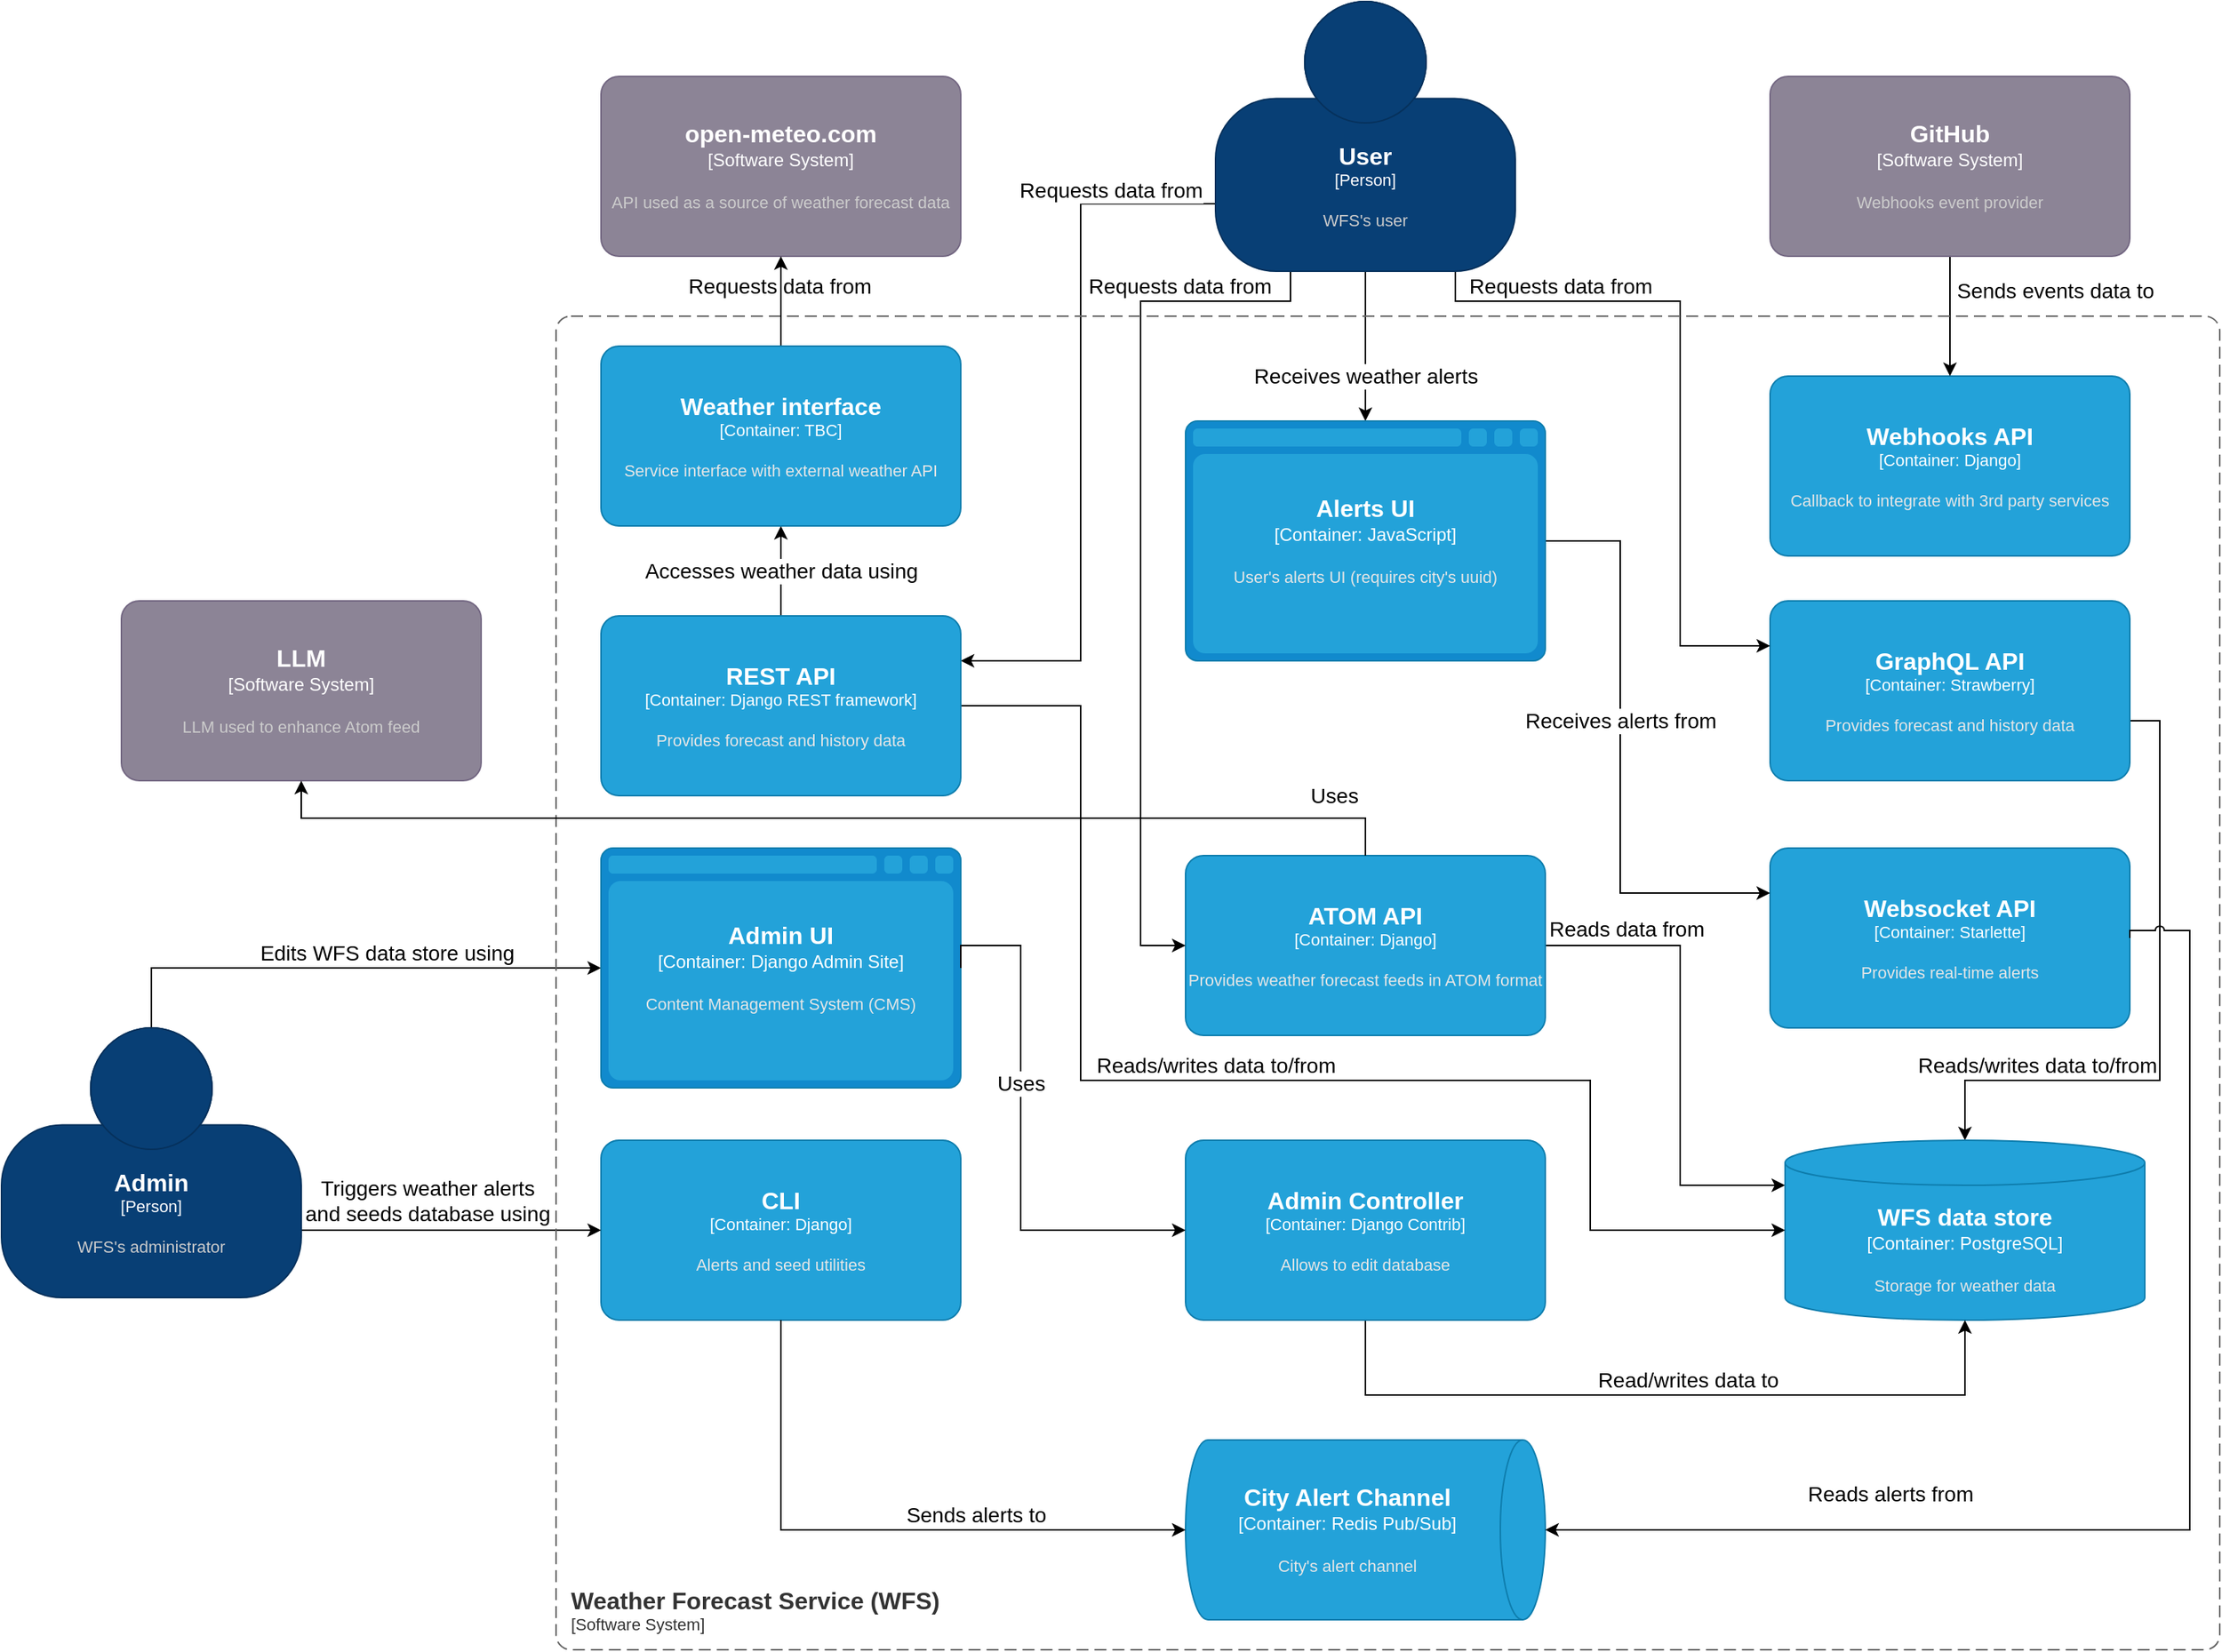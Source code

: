 <mxfile version="26.1.1">
  <diagram name="Page-1" id="bSxcNV4wrjnbjQuNB66Q">
    <mxGraphModel grid="1" page="1" gridSize="10" guides="1" tooltips="1" connect="1" arrows="1" fold="1" pageScale="1" pageWidth="850" pageHeight="1100" math="0" shadow="0">
      <root>
        <mxCell id="0" />
        <mxCell id="1" parent="0" />
        <mxCell id="34hroGOkQdvPtSHUnz9z-127" value="&lt;font style=&quot;font-size: 14px;&quot;&gt;Reads/writes data to/from&lt;/font&gt;" style="edgeStyle=orthogonalEdgeStyle;rounded=0;orthogonalLoop=1;jettySize=auto;html=1;exitX=1;exitY=0.5;exitDx=0;exitDy=0;exitPerimeter=0;entryX=0.5;entryY=0;entryDx=0;entryDy=0;entryPerimeter=0;" edge="1" parent="1" source="34hroGOkQdvPtSHUnz9z-6" target="34hroGOkQdvPtSHUnz9z-13">
          <mxGeometry x="0.608" y="-10" relative="1" as="geometry">
            <Array as="points">
              <mxPoint x="660" y="480" />
              <mxPoint x="680" y="480" />
              <mxPoint x="680" y="720" />
              <mxPoint x="550" y="720" />
            </Array>
            <mxPoint as="offset" />
          </mxGeometry>
        </mxCell>
        <object placeholders="1" c4Name="GraphQL API" c4Type="Container" c4Technology="Strawberry" c4Description="Provides forecast and history data" label="&lt;font style=&quot;font-size: 16px&quot;&gt;&lt;b&gt;%c4Name%&lt;/b&gt;&lt;/font&gt;&lt;div&gt;[%c4Type%: %c4Technology%]&lt;/div&gt;&lt;br&gt;&lt;div&gt;&lt;font style=&quot;font-size: 11px&quot;&gt;&lt;font color=&quot;#E6E6E6&quot;&gt;%c4Description%&lt;/font&gt;&lt;/div&gt;" id="34hroGOkQdvPtSHUnz9z-6">
          <mxCell style="rounded=1;whiteSpace=wrap;html=1;fontSize=11;labelBackgroundColor=none;fillColor=#23A2D9;fontColor=#ffffff;align=center;arcSize=10;strokeColor=#0E7DAD;metaEdit=1;resizable=0;points=[[0.25,0,0],[0.5,0,0],[0.75,0,0],[1,0.25,0],[1,0.5,0],[1,0.75,0],[0.75,1,0],[0.5,1,0],[0.25,1,0],[0,0.75,0],[0,0.5,0],[0,0.25,0]];" vertex="1" parent="1">
            <mxGeometry x="420" y="400" width="240" height="120" as="geometry" />
          </mxCell>
        </object>
        <object placeholders="1" c4Name="Websocket API" c4Type="Container" c4Technology="Starlette" c4Description="Provides real-time alerts" label="&lt;font style=&quot;font-size: 16px&quot;&gt;&lt;b&gt;%c4Name%&lt;/b&gt;&lt;/font&gt;&lt;div&gt;[%c4Type%: %c4Technology%]&lt;/div&gt;&lt;br&gt;&lt;div&gt;&lt;font style=&quot;font-size: 11px&quot;&gt;&lt;font color=&quot;#E6E6E6&quot;&gt;%c4Description%&lt;/font&gt;&lt;/div&gt;" id="34hroGOkQdvPtSHUnz9z-8">
          <mxCell style="rounded=1;whiteSpace=wrap;html=1;fontSize=11;labelBackgroundColor=none;fillColor=#23A2D9;fontColor=#ffffff;align=center;arcSize=10;strokeColor=#0E7DAD;metaEdit=1;resizable=0;points=[[0.25,0,0],[0.5,0,0],[0.75,0,0],[1,0.25,0],[1,0.5,0],[1,0.75,0],[0.75,1,0],[0.5,1,0],[0.25,1,0],[0,0.75,0],[0,0.5,0],[0,0.25,0]];" vertex="1" parent="1">
            <mxGeometry x="420" y="565" width="240" height="120" as="geometry" />
          </mxCell>
        </object>
        <mxCell id="34hroGOkQdvPtSHUnz9z-14" style="edgeStyle=orthogonalEdgeStyle;rounded=0;orthogonalLoop=1;jettySize=auto;html=1;exitX=1;exitY=0.5;exitDx=0;exitDy=0;exitPerimeter=0;entryX=0;entryY=0.25;entryDx=0;entryDy=0;entryPerimeter=0;" edge="1" parent="1" source="34hroGOkQdvPtSHUnz9z-10" target="34hroGOkQdvPtSHUnz9z-13">
          <mxGeometry relative="1" as="geometry">
            <mxPoint x="170" y="930" as="targetPoint" />
            <Array as="points">
              <mxPoint x="360" y="630" />
              <mxPoint x="360" y="790" />
            </Array>
          </mxGeometry>
        </mxCell>
        <mxCell id="34hroGOkQdvPtSHUnz9z-15" value="&lt;font style=&quot;font-size: 14px;&quot;&gt;Reads data from&lt;/font&gt;" style="edgeLabel;html=1;align=center;verticalAlign=middle;resizable=0;points=[];" connectable="0" vertex="1" parent="34hroGOkQdvPtSHUnz9z-14">
          <mxGeometry x="-0.032" relative="1" as="geometry">
            <mxPoint x="-36" y="-76" as="offset" />
          </mxGeometry>
        </mxCell>
        <object placeholders="1" c4Name="ATOM API" c4Type="Container" c4Technology="Django" c4Description="Provides weather forecast feeds in ATOM format" label="&lt;font style=&quot;font-size: 16px&quot;&gt;&lt;b&gt;%c4Name%&lt;/b&gt;&lt;/font&gt;&lt;div&gt;[%c4Type%: %c4Technology%]&lt;/div&gt;&lt;br&gt;&lt;div&gt;&lt;font style=&quot;font-size: 11px&quot;&gt;&lt;font color=&quot;#E6E6E6&quot;&gt;%c4Description%&lt;/font&gt;&lt;/div&gt;" id="34hroGOkQdvPtSHUnz9z-10">
          <mxCell style="rounded=1;whiteSpace=wrap;html=1;fontSize=11;labelBackgroundColor=none;fillColor=#23A2D9;fontColor=#ffffff;align=center;arcSize=10;strokeColor=#0E7DAD;metaEdit=1;resizable=0;points=[[0.25,0,0],[0.5,0,0],[0.75,0,0],[1,0.25,0],[1,0.5,0],[1,0.75,0],[0.75,1,0],[0.5,1,0],[0.25,1,0],[0,0.75,0],[0,0.5,0],[0,0.25,0]];" vertex="1" parent="1">
            <mxGeometry x="30" y="570" width="240" height="120" as="geometry" />
          </mxCell>
        </object>
        <object placeholders="1" c4Name="Webhooks API" c4Type="Container" c4Technology="Django" c4Description="Callback to integrate with 3rd party services" label="&lt;font style=&quot;font-size: 16px&quot;&gt;&lt;b&gt;%c4Name%&lt;/b&gt;&lt;/font&gt;&lt;div&gt;[%c4Type%: %c4Technology%]&lt;/div&gt;&lt;br&gt;&lt;div&gt;&lt;font style=&quot;font-size: 11px&quot;&gt;&lt;font color=&quot;#E6E6E6&quot;&gt;%c4Description%&lt;/font&gt;&lt;/div&gt;" id="34hroGOkQdvPtSHUnz9z-11">
          <mxCell style="rounded=1;whiteSpace=wrap;html=1;fontSize=11;labelBackgroundColor=none;fillColor=#23A2D9;fontColor=#ffffff;align=center;arcSize=10;strokeColor=#0E7DAD;metaEdit=1;resizable=0;points=[[0.25,0,0],[0.5,0,0],[0.75,0,0],[1,0.25,0],[1,0.5,0],[1,0.75,0],[0.75,1,0],[0.5,1,0],[0.25,1,0],[0,0.75,0],[0,0.5,0],[0,0.25,0]];" vertex="1" parent="1">
            <mxGeometry x="420" y="250" width="240" height="120" as="geometry" />
          </mxCell>
        </object>
        <mxCell id="34hroGOkQdvPtSHUnz9z-44" style="edgeStyle=orthogonalEdgeStyle;rounded=0;orthogonalLoop=1;jettySize=auto;html=1;exitX=1;exitY=0.5;exitDx=0;exitDy=0;exitPerimeter=0;entryX=0;entryY=0.25;entryDx=0;entryDy=0;entryPerimeter=0;" edge="1" parent="1" source="34hroGOkQdvPtSHUnz9z-167" target="34hroGOkQdvPtSHUnz9z-8">
          <mxGeometry relative="1" as="geometry">
            <mxPoint x="280" y="470" as="sourcePoint" />
            <mxPoint x="280" y="580" as="targetPoint" />
            <Array as="points">
              <mxPoint x="320" y="360" />
              <mxPoint x="320" y="595" />
            </Array>
          </mxGeometry>
        </mxCell>
        <mxCell id="34hroGOkQdvPtSHUnz9z-46" value="&lt;font style=&quot;font-size: 14px;&quot;&gt;Receives alerts from&lt;/font&gt;" style="edgeLabel;html=1;align=center;verticalAlign=middle;resizable=0;points=[];" connectable="0" vertex="1" parent="34hroGOkQdvPtSHUnz9z-44">
          <mxGeometry x="0.469" y="2" relative="1" as="geometry">
            <mxPoint x="-2" y="-113" as="offset" />
          </mxGeometry>
        </mxCell>
        <object placeholders="1" c4Type="WFS data store" c4Container="Container" c4Technology="PostgreSQL" c4Description="Storage for weather data" label="&lt;font style=&quot;font-size: 16px&quot;&gt;&lt;b&gt;%c4Type%&lt;/b&gt;&lt;/font&gt;&lt;div&gt;[%c4Container%:&amp;nbsp;%c4Technology%]&lt;/div&gt;&lt;br&gt;&lt;div&gt;&lt;font style=&quot;font-size: 11px&quot;&gt;&lt;font color=&quot;#E6E6E6&quot;&gt;%c4Description%&lt;/font&gt;&lt;/div&gt;" id="34hroGOkQdvPtSHUnz9z-13">
          <mxCell style="shape=cylinder3;size=15;whiteSpace=wrap;html=1;boundedLbl=1;rounded=0;labelBackgroundColor=none;fillColor=#23A2D9;fontSize=12;fontColor=#ffffff;align=center;strokeColor=#0E7DAD;metaEdit=1;points=[[0.5,0,0],[1,0.25,0],[1,0.5,0],[1,0.75,0],[0.5,1,0],[0,0.75,0],[0,0.5,0],[0,0.25,0]];resizable=0;" vertex="1" parent="1">
            <mxGeometry x="430" y="760" width="240" height="120" as="geometry" />
          </mxCell>
        </object>
        <mxCell id="34hroGOkQdvPtSHUnz9z-22" style="edgeStyle=orthogonalEdgeStyle;rounded=0;orthogonalLoop=1;jettySize=auto;html=1;exitX=0.5;exitY=1;exitDx=0;exitDy=0;exitPerimeter=0;entryX=0.5;entryY=0;entryDx=0;entryDy=0;entryPerimeter=0;" edge="1" parent="1" source="34hroGOkQdvPtSHUnz9z-21" target="34hroGOkQdvPtSHUnz9z-167">
          <mxGeometry relative="1" as="geometry">
            <mxPoint x="160" y="410" as="targetPoint" />
          </mxGeometry>
        </mxCell>
        <mxCell id="34hroGOkQdvPtSHUnz9z-72" value="&lt;font style=&quot;font-size: 14px;&quot;&gt;Receives weather alerts&lt;/font&gt;" style="edgeLabel;html=1;align=center;verticalAlign=middle;resizable=0;points=[];" connectable="0" vertex="1" parent="34hroGOkQdvPtSHUnz9z-22">
          <mxGeometry x="-0.17" y="6" relative="1" as="geometry">
            <mxPoint x="-6" y="28" as="offset" />
          </mxGeometry>
        </mxCell>
        <mxCell id="34hroGOkQdvPtSHUnz9z-138" style="edgeStyle=orthogonalEdgeStyle;rounded=0;orthogonalLoop=1;jettySize=auto;html=1;exitX=0;exitY=0.75;exitDx=0;exitDy=0;exitPerimeter=0;entryX=1;entryY=0.25;entryDx=0;entryDy=0;entryPerimeter=0;" edge="1" parent="1" source="34hroGOkQdvPtSHUnz9z-21" target="34hroGOkQdvPtSHUnz9z-7">
          <mxGeometry relative="1" as="geometry">
            <mxPoint x="100" y="70.0" as="sourcePoint" />
            <mxPoint x="-70" y="390" as="targetPoint" />
            <Array as="points">
              <mxPoint x="-40" y="135" />
              <mxPoint x="-40" y="440" />
            </Array>
          </mxGeometry>
        </mxCell>
        <mxCell id="34hroGOkQdvPtSHUnz9z-151" value="&lt;font style=&quot;font-size: 14px;&quot;&gt;Requests data from&lt;/font&gt;" style="edgeLabel;html=1;align=center;verticalAlign=middle;resizable=0;points=[];" connectable="0" vertex="1" parent="34hroGOkQdvPtSHUnz9z-138">
          <mxGeometry x="-0.206" y="-1" relative="1" as="geometry">
            <mxPoint x="21" y="-108" as="offset" />
          </mxGeometry>
        </mxCell>
        <mxCell id="34hroGOkQdvPtSHUnz9z-139" value="&lt;font style=&quot;font-size: 14px;&quot;&gt;Requests data from&lt;/font&gt;" style="edgeStyle=orthogonalEdgeStyle;rounded=0;orthogonalLoop=1;jettySize=auto;html=1;exitX=0.75;exitY=1;exitDx=0;exitDy=0;exitPerimeter=0;entryX=0;entryY=0.25;entryDx=0;entryDy=0;entryPerimeter=0;" edge="1" parent="1" source="34hroGOkQdvPtSHUnz9z-21" target="34hroGOkQdvPtSHUnz9z-6">
          <mxGeometry x="-0.575" y="10" relative="1" as="geometry">
            <mxPoint x="230" y="142.5" as="sourcePoint" />
            <mxPoint x="430" y="417.5" as="targetPoint" />
            <Array as="points">
              <mxPoint x="210" y="200" />
              <mxPoint x="360" y="200" />
              <mxPoint x="360" y="430" />
            </Array>
            <mxPoint as="offset" />
          </mxGeometry>
        </mxCell>
        <mxCell id="34hroGOkQdvPtSHUnz9z-153" style="edgeStyle=orthogonalEdgeStyle;rounded=0;orthogonalLoop=1;jettySize=auto;html=1;exitX=0.25;exitY=1;exitDx=0;exitDy=0;exitPerimeter=0;entryX=0;entryY=0.5;entryDx=0;entryDy=0;entryPerimeter=0;" edge="1" parent="1" source="34hroGOkQdvPtSHUnz9z-21" target="34hroGOkQdvPtSHUnz9z-10">
          <mxGeometry relative="1" as="geometry">
            <Array as="points">
              <mxPoint x="100" y="200" />
              <mxPoint y="200" />
              <mxPoint y="630" />
            </Array>
          </mxGeometry>
        </mxCell>
        <mxCell id="34hroGOkQdvPtSHUnz9z-154" value="&lt;font style=&quot;font-size: 14px;&quot;&gt;Requests data from&lt;/font&gt;" style="edgeLabel;html=1;align=center;verticalAlign=middle;resizable=0;points=[];" connectable="0" vertex="1" parent="34hroGOkQdvPtSHUnz9z-153">
          <mxGeometry x="-0.693" y="2" relative="1" as="geometry">
            <mxPoint x="-5" y="-12" as="offset" />
          </mxGeometry>
        </mxCell>
        <object placeholders="1" c4Name="User" c4Type="Person" c4Description="WFS&#39;s user" label="&lt;font style=&quot;font-size: 16px&quot;&gt;&lt;b&gt;%c4Name%&lt;/b&gt;&lt;/font&gt;&lt;div&gt;[%c4Type%]&lt;/div&gt;&lt;br&gt;&lt;div&gt;&lt;font style=&quot;font-size: 11px&quot;&gt;&lt;font color=&quot;#cccccc&quot;&gt;%c4Description%&lt;/font&gt;&lt;/div&gt;" id="34hroGOkQdvPtSHUnz9z-21">
          <mxCell style="html=1;fontSize=11;dashed=0;whiteSpace=wrap;fillColor=#083F75;strokeColor=#06315C;fontColor=#ffffff;shape=mxgraph.c4.person2;align=center;metaEdit=1;points=[[0.5,0,0],[1,0.5,0],[1,0.75,0],[0.75,1,0],[0.5,1,0],[0.25,1,0],[0,0.75,0],[0,0.5,0]];resizable=0;" vertex="1" parent="1">
            <mxGeometry x="50" width="200" height="180" as="geometry" />
          </mxCell>
        </object>
        <object placeholders="1" c4Name="CLI" c4Type="Container" c4Technology="Django" c4Description="Alerts and seed utilities" label="&lt;font style=&quot;font-size: 16px&quot;&gt;&lt;b&gt;%c4Name%&lt;/b&gt;&lt;/font&gt;&lt;div&gt;[%c4Type%: %c4Technology%]&lt;/div&gt;&lt;br&gt;&lt;div&gt;&lt;font style=&quot;font-size: 11px&quot;&gt;&lt;font color=&quot;#E6E6E6&quot;&gt;%c4Description%&lt;/font&gt;&lt;/div&gt;" id="34hroGOkQdvPtSHUnz9z-39">
          <mxCell style="rounded=1;whiteSpace=wrap;html=1;fontSize=11;labelBackgroundColor=none;fillColor=#23A2D9;fontColor=#ffffff;align=center;arcSize=10;strokeColor=#0E7DAD;metaEdit=1;resizable=0;points=[[0.25,0,0],[0.5,0,0],[0.75,0,0],[1,0.25,0],[1,0.5,0],[1,0.75,0],[0.75,1,0],[0.5,1,0],[0.25,1,0],[0,0.75,0],[0,0.5,0],[0,0.25,0]];" vertex="1" parent="1">
            <mxGeometry x="-360" y="760" width="240" height="120" as="geometry" />
          </mxCell>
        </object>
        <object placeholders="1" c4Name="open-meteo.com" c4Type="Software System" c4Description="API used as a source of weather forecast data" label="&lt;font style=&quot;font-size: 16px&quot;&gt;&lt;b&gt;%c4Name%&lt;/b&gt;&lt;/font&gt;&lt;div&gt;[%c4Type%]&lt;/div&gt;&lt;br&gt;&lt;div&gt;&lt;font style=&quot;font-size: 11px&quot;&gt;&lt;font color=&quot;#cccccc&quot;&gt;%c4Description%&lt;/font&gt;&lt;/div&gt;" id="34hroGOkQdvPtSHUnz9z-73">
          <mxCell style="rounded=1;whiteSpace=wrap;html=1;labelBackgroundColor=none;fillColor=#8C8496;fontColor=#ffffff;align=center;arcSize=10;strokeColor=#736782;metaEdit=1;resizable=0;points=[[0.25,0,0],[0.5,0,0],[0.75,0,0],[1,0.25,0],[1,0.5,0],[1,0.75,0],[0.75,1,0],[0.5,1,0],[0.25,1,0],[0,0.75,0],[0,0.5,0],[0,0.25,0]];" vertex="1" parent="1">
            <mxGeometry x="-360" y="50" width="240" height="120" as="geometry" />
          </mxCell>
        </object>
        <mxCell id="34hroGOkQdvPtSHUnz9z-137" style="edgeStyle=orthogonalEdgeStyle;rounded=0;orthogonalLoop=1;jettySize=auto;html=1;exitX=0.5;exitY=0;exitDx=0;exitDy=0;exitPerimeter=0;entryX=0.5;entryY=1;entryDx=0;entryDy=0;entryPerimeter=0;" edge="1" parent="1" source="34hroGOkQdvPtSHUnz9z-7" target="34hroGOkQdvPtSHUnz9z-159">
          <mxGeometry relative="1" as="geometry" />
        </mxCell>
        <mxCell id="34hroGOkQdvPtSHUnz9z-149" value="&lt;font style=&quot;font-size: 14px;&quot;&gt;Requests data from&lt;/font&gt;" style="edgeLabel;html=1;align=center;verticalAlign=middle;resizable=0;points=[];" connectable="0" vertex="1" parent="34hroGOkQdvPtSHUnz9z-137">
          <mxGeometry x="-0.538" relative="1" as="geometry">
            <mxPoint x="-1" y="-206" as="offset" />
          </mxGeometry>
        </mxCell>
        <mxCell id="34hroGOkQdvPtSHUnz9z-163" value="&lt;font style=&quot;font-size: 14px;&quot;&gt;Accesses&lt;font style=&quot;font-size: 14px;&quot;&gt; weather data using&lt;/font&gt;&lt;/font&gt;" style="edgeLabel;html=1;align=center;verticalAlign=middle;resizable=0;points=[];" connectable="0" vertex="1" parent="34hroGOkQdvPtSHUnz9z-137">
          <mxGeometry x="-0.237" y="2" relative="1" as="geometry">
            <mxPoint x="2" y="-7" as="offset" />
          </mxGeometry>
        </mxCell>
        <mxCell id="34hroGOkQdvPtSHUnz9z-146" value="&lt;font style=&quot;font-size: 14px;&quot;&gt;Reads/writes data to/from&lt;/font&gt;" style="edgeStyle=orthogonalEdgeStyle;rounded=0;orthogonalLoop=1;jettySize=auto;html=1;exitX=1;exitY=0.5;exitDx=0;exitDy=0;exitPerimeter=0;entryX=0;entryY=0.5;entryDx=0;entryDy=0;entryPerimeter=0;" edge="1" parent="1" target="34hroGOkQdvPtSHUnz9z-13">
          <mxGeometry x="-0.067" y="10" relative="1" as="geometry">
            <mxPoint x="-120" y="470" as="sourcePoint" />
            <mxPoint x="420" y="830.0" as="targetPoint" />
            <Array as="points">
              <mxPoint x="-40" y="470" />
              <mxPoint x="-40" y="720" />
              <mxPoint x="300" y="720" />
              <mxPoint x="300" y="820" />
            </Array>
            <mxPoint as="offset" />
          </mxGeometry>
        </mxCell>
        <object placeholders="1" c4Name="REST API" c4Type="Container" c4Technology="Django REST framework" c4Description="Provides forecast and history data" label="&lt;font style=&quot;font-size: 16px&quot;&gt;&lt;b&gt;%c4Name%&lt;/b&gt;&lt;/font&gt;&lt;div&gt;[%c4Type%: %c4Technology%]&lt;/div&gt;&lt;br&gt;&lt;div&gt;&lt;font style=&quot;font-size: 11px&quot;&gt;&lt;font color=&quot;#E6E6E6&quot;&gt;%c4Description%&lt;/font&gt;&lt;/div&gt;" id="34hroGOkQdvPtSHUnz9z-7">
          <mxCell style="rounded=1;whiteSpace=wrap;html=1;fontSize=11;labelBackgroundColor=none;fillColor=#23A2D9;fontColor=#ffffff;align=center;arcSize=10;strokeColor=#0E7DAD;metaEdit=1;resizable=0;points=[[0.25,0,0],[0.5,0,0],[0.75,0,0],[1,0.25,0],[1,0.5,0],[1,0.75,0],[0.75,1,0],[0.5,1,0],[0.25,1,0],[0,0.75,0],[0,0.5,0],[0,0.25,0]];" vertex="1" parent="1">
            <mxGeometry x="-360" y="410" width="240" height="120" as="geometry" />
          </mxCell>
        </object>
        <mxCell id="8FAMRxVolSXq3IuavA70-1" value="&lt;font style=&quot;font-size: 14px;&quot;&gt;Sends events data to&lt;/font&gt;" style="edgeStyle=orthogonalEdgeStyle;rounded=0;orthogonalLoop=1;jettySize=auto;html=1;exitX=0.5;exitY=1;exitDx=0;exitDy=0;exitPerimeter=0;" edge="1" parent="1" source="O4CCnUq4YxBOX52LHn68-1" target="34hroGOkQdvPtSHUnz9z-11">
          <mxGeometry x="-0.429" y="70" relative="1" as="geometry">
            <mxPoint as="offset" />
            <mxPoint x="540" y="180" as="sourcePoint" />
          </mxGeometry>
        </mxCell>
        <mxCell id="34hroGOkQdvPtSHUnz9z-142" value="&lt;font style=&quot;font-size: 14px;&quot;&gt;Edits WFS data store using&lt;/font&gt;" style="edgeStyle=orthogonalEdgeStyle;rounded=0;orthogonalLoop=1;jettySize=auto;html=1;exitX=0.5;exitY=0;exitDx=0;exitDy=0;exitPerimeter=0;entryX=0;entryY=0.5;entryDx=0;entryDy=0;entryPerimeter=0;" edge="1" parent="1" source="34hroGOkQdvPtSHUnz9z-141" target="34hroGOkQdvPtSHUnz9z-169">
          <mxGeometry x="0.155" y="10" relative="1" as="geometry">
            <mxPoint x="-330" y="600" as="targetPoint" />
            <mxPoint as="offset" />
          </mxGeometry>
        </mxCell>
        <mxCell id="34hroGOkQdvPtSHUnz9z-143" value="&lt;font style=&quot;font-size: 14px;&quot;&gt;Triggers weather alerts&lt;br&gt;and seeds database using&lt;/font&gt;" style="edgeStyle=orthogonalEdgeStyle;rounded=0;orthogonalLoop=1;jettySize=auto;html=1;exitX=1;exitY=0.75;exitDx=0;exitDy=0;exitPerimeter=0;entryX=0;entryY=0.5;entryDx=0;entryDy=0;entryPerimeter=0;" edge="1" parent="1" source="34hroGOkQdvPtSHUnz9z-141" target="34hroGOkQdvPtSHUnz9z-39">
          <mxGeometry x="-0.158" y="20" relative="1" as="geometry">
            <mxPoint as="offset" />
          </mxGeometry>
        </mxCell>
        <object placeholders="1" c4Name="Admin" c4Type="Person" c4Description="WFS&#39;s administrator" label="&lt;font style=&quot;font-size: 16px&quot;&gt;&lt;b&gt;%c4Name%&lt;/b&gt;&lt;/font&gt;&lt;div&gt;[%c4Type%]&lt;/div&gt;&lt;br&gt;&lt;div&gt;&lt;font style=&quot;font-size: 11px&quot;&gt;&lt;font color=&quot;#cccccc&quot;&gt;%c4Description%&lt;/font&gt;&lt;/div&gt;" id="34hroGOkQdvPtSHUnz9z-141">
          <mxCell style="html=1;fontSize=11;dashed=0;whiteSpace=wrap;fillColor=#083F75;strokeColor=#06315C;fontColor=#ffffff;shape=mxgraph.c4.person2;align=center;metaEdit=1;points=[[0.5,0,0],[1,0.5,0],[1,0.75,0],[0.75,1,0],[0.5,1,0],[0.25,1,0],[0,0.75,0],[0,0.5,0]];resizable=0;" vertex="1" parent="1">
            <mxGeometry x="-760" y="685" width="200" height="180" as="geometry" />
          </mxCell>
        </object>
        <object placeholders="1" c4Name="Weather Forecast Service (WFS)" c4Type="SystemScopeBoundary" c4Application="Software System" label="&lt;font style=&quot;font-size: 16px&quot;&gt;&lt;b&gt;&lt;div style=&quot;text-align: left&quot;&gt;%c4Name%&lt;/div&gt;&lt;/b&gt;&lt;/font&gt;&lt;div style=&quot;text-align: left&quot;&gt;[%c4Application%]&lt;/div&gt;" id="34hroGOkQdvPtSHUnz9z-145">
          <mxCell style="rounded=1;fontSize=11;whiteSpace=wrap;html=1;dashed=1;arcSize=20;fillColor=none;strokeColor=#666666;fontColor=#333333;labelBackgroundColor=none;align=left;verticalAlign=bottom;labelBorderColor=none;spacingTop=0;spacing=10;dashPattern=8 4;metaEdit=1;rotatable=0;perimeter=rectanglePerimeter;noLabel=0;labelPadding=0;allowArrows=0;connectable=0;expand=0;recursiveResize=0;editable=1;pointerEvents=0;absoluteArcSize=1;points=[[0.25,0,0],[0.5,0,0],[0.75,0,0],[1,0.25,0],[1,0.5,0],[1,0.75,0],[0.75,1,0],[0.5,1,0],[0.25,1,0],[0,0.75,0],[0,0.5,0],[0,0.25,0]];" vertex="1" parent="1">
            <mxGeometry x="-390" y="210" width="1110" height="890" as="geometry" />
          </mxCell>
        </object>
        <mxCell id="34hroGOkQdvPtSHUnz9z-160" style="edgeStyle=orthogonalEdgeStyle;rounded=0;orthogonalLoop=1;jettySize=auto;html=1;exitX=0.5;exitY=0;exitDx=0;exitDy=0;exitPerimeter=0;entryX=0.5;entryY=1;entryDx=0;entryDy=0;entryPerimeter=0;" edge="1" parent="1" source="34hroGOkQdvPtSHUnz9z-159" target="34hroGOkQdvPtSHUnz9z-73">
          <mxGeometry relative="1" as="geometry" />
        </mxCell>
        <object placeholders="1" c4Name="Weather interface" c4Type="Container" c4Technology="TBC" c4Description="Service interface with external weather API" label="&lt;font style=&quot;font-size: 16px&quot;&gt;&lt;b&gt;%c4Name%&lt;/b&gt;&lt;/font&gt;&lt;div&gt;[%c4Type%: %c4Technology%]&lt;/div&gt;&lt;br&gt;&lt;div&gt;&lt;font style=&quot;font-size: 11px&quot;&gt;&lt;font color=&quot;#E6E6E6&quot;&gt;%c4Description%&lt;/font&gt;&lt;/div&gt;" id="34hroGOkQdvPtSHUnz9z-159">
          <mxCell style="rounded=1;whiteSpace=wrap;html=1;fontSize=11;labelBackgroundColor=none;fillColor=#23A2D9;fontColor=#ffffff;align=center;arcSize=10;strokeColor=#0E7DAD;metaEdit=1;resizable=0;points=[[0.25,0,0],[0.5,0,0],[0.75,0,0],[1,0.25,0],[1,0.5,0],[1,0.75,0],[0.75,1,0],[0.5,1,0],[0.25,1,0],[0,0.75,0],[0,0.5,0],[0,0.25,0]];" vertex="1" parent="1">
            <mxGeometry x="-360" y="230" width="240" height="120" as="geometry" />
          </mxCell>
        </object>
        <object placeholders="1" c4Type="Alerts UI" c4Container="Container" c4Technology="JavaScript" c4Description="User&#39;s alerts UI (requires city&#39;s uuid)" label="&lt;font style=&quot;font-size: 16px&quot;&gt;&lt;b&gt;%c4Type%&lt;/b&gt;&lt;/font&gt;&lt;div&gt;[%c4Container%:&amp;nbsp;%c4Technology%]&lt;/div&gt;&lt;br&gt;&lt;div&gt;&lt;font style=&quot;font-size: 11px&quot;&gt;&lt;font color=&quot;#E6E6E6&quot;&gt;%c4Description%&lt;/font&gt;&lt;/div&gt;" id="34hroGOkQdvPtSHUnz9z-167">
          <mxCell style="shape=mxgraph.c4.webBrowserContainer2;whiteSpace=wrap;html=1;boundedLbl=1;rounded=0;labelBackgroundColor=none;strokeColor=#118ACD;fillColor=#23A2D9;strokeColor=#118ACD;strokeColor2=#0E7DAD;fontSize=12;fontColor=#ffffff;align=center;metaEdit=1;points=[[0.5,0,0],[1,0.25,0],[1,0.5,0],[1,0.75,0],[0.5,1,0],[0,0.75,0],[0,0.5,0],[0,0.25,0]];resizable=0;" vertex="1" parent="1">
            <mxGeometry x="30" y="280" width="240" height="160" as="geometry" />
          </mxCell>
        </object>
        <object placeholders="1" c4Type="Admin UI" c4Container="Container" c4Technology="Django Admin Site" c4Description="Content Management System (CMS)" label="&lt;font style=&quot;font-size: 16px&quot;&gt;&lt;b&gt;%c4Type%&lt;/b&gt;&lt;/font&gt;&lt;div&gt;[%c4Container%:&amp;nbsp;%c4Technology%]&lt;/div&gt;&lt;br&gt;&lt;div&gt;&lt;font style=&quot;font-size: 11px&quot;&gt;&lt;font color=&quot;#E6E6E6&quot;&gt;%c4Description%&lt;/font&gt;&lt;/div&gt;" id="34hroGOkQdvPtSHUnz9z-169">
          <mxCell style="shape=mxgraph.c4.webBrowserContainer2;whiteSpace=wrap;html=1;boundedLbl=1;rounded=0;labelBackgroundColor=none;strokeColor=#118ACD;fillColor=#23A2D9;strokeColor=#118ACD;strokeColor2=#0E7DAD;fontSize=12;fontColor=#ffffff;align=center;metaEdit=1;points=[[0.5,0,0],[1,0.25,0],[1,0.5,0],[1,0.75,0],[0.5,1,0],[0,0.75,0],[0,0.5,0],[0,0.25,0]];resizable=0;" vertex="1" parent="1">
            <mxGeometry x="-360" y="565" width="240" height="160" as="geometry" />
          </mxCell>
        </object>
        <object placeholders="1" c4Name="City Alert Channel" c4Type="Container" c4Technology="Redis Pub/Sub" c4Description="City&#39;s alert channel" label="&lt;font style=&quot;font-size: 16px&quot;&gt;&lt;b&gt;%c4Name%&lt;/b&gt;&lt;/font&gt;&lt;div&gt;[%c4Type%:&amp;nbsp;%c4Technology%]&lt;/div&gt;&lt;br&gt;&lt;div&gt;&lt;font style=&quot;font-size: 11px&quot;&gt;&lt;font color=&quot;#E6E6E6&quot;&gt;%c4Description%&lt;/font&gt;&lt;/div&gt;" id="8FAMRxVolSXq3IuavA70-2">
          <mxCell style="shape=cylinder3;size=15;direction=south;whiteSpace=wrap;html=1;boundedLbl=1;rounded=0;labelBackgroundColor=none;fillColor=#23A2D9;fontSize=12;fontColor=#ffffff;align=center;strokeColor=#0E7DAD;metaEdit=1;points=[[0.5,0,0],[1,0.25,0],[1,0.5,0],[1,0.75,0],[0.5,1,0],[0,0.75,0],[0,0.5,0],[0,0.25,0]];resizable=0;" vertex="1" parent="1">
            <mxGeometry x="30" y="960" width="240" height="120" as="geometry" />
          </mxCell>
        </object>
        <mxCell id="8FAMRxVolSXq3IuavA70-3" style="edgeStyle=orthogonalEdgeStyle;rounded=0;orthogonalLoop=1;jettySize=auto;html=1;exitX=0.5;exitY=1;exitDx=0;exitDy=0;exitPerimeter=0;entryX=0.5;entryY=1;entryDx=0;entryDy=0;entryPerimeter=0;" edge="1" parent="1" source="34hroGOkQdvPtSHUnz9z-39" target="8FAMRxVolSXq3IuavA70-2">
          <mxGeometry relative="1" as="geometry" />
        </mxCell>
        <mxCell id="8FAMRxVolSXq3IuavA70-6" value="&lt;font style=&quot;font-size: 14px;&quot;&gt;Sends alerts to&lt;/font&gt;" style="edgeLabel;html=1;align=center;verticalAlign=middle;resizable=0;points=[];" connectable="0" vertex="1" parent="8FAMRxVolSXq3IuavA70-3">
          <mxGeometry x="-0.078" y="-1" relative="1" as="geometry">
            <mxPoint x="81" y="-11" as="offset" />
          </mxGeometry>
        </mxCell>
        <mxCell id="8FAMRxVolSXq3IuavA70-4" style="edgeStyle=orthogonalEdgeStyle;rounded=0;orthogonalLoop=1;jettySize=auto;html=1;exitX=1;exitY=0.5;exitDx=0;exitDy=0;exitPerimeter=0;entryX=0.5;entryY=0;entryDx=0;entryDy=0;entryPerimeter=0;jumpStyle=arc;" edge="1" parent="1" source="34hroGOkQdvPtSHUnz9z-8" target="8FAMRxVolSXq3IuavA70-2">
          <mxGeometry relative="1" as="geometry">
            <Array as="points">
              <mxPoint x="700" y="620" />
              <mxPoint x="700" y="1020" />
            </Array>
          </mxGeometry>
        </mxCell>
        <mxCell id="8FAMRxVolSXq3IuavA70-5" value="&lt;font style=&quot;font-size: 14px;&quot;&gt;Reads alerts from&lt;/font&gt;" style="edgeLabel;html=1;align=center;verticalAlign=middle;resizable=0;points=[];" connectable="0" vertex="1" parent="8FAMRxVolSXq3IuavA70-4">
          <mxGeometry x="-0.701" y="4" relative="1" as="geometry">
            <mxPoint x="-204" y="290" as="offset" />
          </mxGeometry>
        </mxCell>
        <mxCell id="FTJpLz6wfyWV_Zse_3fn-4" style="edgeStyle=orthogonalEdgeStyle;rounded=0;orthogonalLoop=1;jettySize=auto;html=1;exitX=0.5;exitY=1;exitDx=0;exitDy=0;exitPerimeter=0;entryX=0.5;entryY=1;entryDx=0;entryDy=0;entryPerimeter=0;" edge="1" parent="1" source="FTJpLz6wfyWV_Zse_3fn-1" target="34hroGOkQdvPtSHUnz9z-13">
          <mxGeometry relative="1" as="geometry">
            <mxPoint x="440" y="940" as="targetPoint" />
            <Array as="points">
              <mxPoint x="150" y="930" />
              <mxPoint x="550" y="930" />
            </Array>
          </mxGeometry>
        </mxCell>
        <mxCell id="FTJpLz6wfyWV_Zse_3fn-7" value="&lt;font style=&quot;font-size: 14px;&quot;&gt;Read/writes data to&lt;/font&gt;" style="edgeLabel;html=1;align=center;verticalAlign=middle;resizable=0;points=[];" connectable="0" vertex="1" parent="FTJpLz6wfyWV_Zse_3fn-4">
          <mxGeometry x="0.062" y="1" relative="1" as="geometry">
            <mxPoint x="-1" y="-9" as="offset" />
          </mxGeometry>
        </mxCell>
        <object placeholders="1" c4Name="Admin Controller" c4Type="Container" c4Technology="Django Contrib" c4Description="Allows to edit database" label="&lt;font style=&quot;font-size: 16px&quot;&gt;&lt;b&gt;%c4Name%&lt;/b&gt;&lt;/font&gt;&lt;div&gt;[%c4Type%: %c4Technology%]&lt;/div&gt;&lt;br&gt;&lt;div&gt;&lt;font style=&quot;font-size: 11px&quot;&gt;&lt;font color=&quot;#E6E6E6&quot;&gt;%c4Description%&lt;/font&gt;&lt;/div&gt;" id="FTJpLz6wfyWV_Zse_3fn-1">
          <mxCell style="rounded=1;whiteSpace=wrap;html=1;fontSize=11;labelBackgroundColor=none;fillColor=#23A2D9;fontColor=#ffffff;align=center;arcSize=10;strokeColor=#0E7DAD;metaEdit=1;resizable=0;points=[[0.25,0,0],[0.5,0,0],[0.75,0,0],[1,0.25,0],[1,0.5,0],[1,0.75,0],[0.75,1,0],[0.5,1,0],[0.25,1,0],[0,0.75,0],[0,0.5,0],[0,0.25,0]];" vertex="1" parent="1">
            <mxGeometry x="30" y="760" width="240" height="120" as="geometry" />
          </mxCell>
        </object>
        <mxCell id="FTJpLz6wfyWV_Zse_3fn-3" style="edgeStyle=orthogonalEdgeStyle;rounded=0;orthogonalLoop=1;jettySize=auto;html=1;exitX=1;exitY=0.5;exitDx=0;exitDy=0;exitPerimeter=0;entryX=0;entryY=0.5;entryDx=0;entryDy=0;entryPerimeter=0;" edge="1" parent="1" source="34hroGOkQdvPtSHUnz9z-169" target="FTJpLz6wfyWV_Zse_3fn-1">
          <mxGeometry relative="1" as="geometry">
            <Array as="points">
              <mxPoint x="-80" y="630" />
              <mxPoint x="-80" y="820" />
            </Array>
          </mxGeometry>
        </mxCell>
        <mxCell id="FTJpLz6wfyWV_Zse_3fn-6" value="&lt;font style=&quot;font-size: 14px;&quot;&gt;Uses&lt;/font&gt;" style="edgeLabel;html=1;align=center;verticalAlign=middle;resizable=0;points=[];" connectable="0" vertex="1" parent="FTJpLz6wfyWV_Zse_3fn-3">
          <mxGeometry x="-0.116" relative="1" as="geometry">
            <mxPoint y="-10" as="offset" />
          </mxGeometry>
        </mxCell>
        <object placeholders="1" c4Name="LLM" c4Type="Software System" c4Description="LLM used to enhance Atom feed" label="&lt;font style=&quot;font-size: 16px&quot;&gt;&lt;b&gt;%c4Name%&lt;/b&gt;&lt;/font&gt;&lt;div&gt;[%c4Type%]&lt;/div&gt;&lt;br&gt;&lt;div&gt;&lt;font style=&quot;font-size: 11px&quot;&gt;&lt;font color=&quot;#cccccc&quot;&gt;%c4Description%&lt;/font&gt;&lt;/div&gt;" id="B_sDmm4JTZqz6k6QomSX-2">
          <mxCell style="rounded=1;whiteSpace=wrap;html=1;labelBackgroundColor=none;fillColor=#8C8496;fontColor=#ffffff;align=center;arcSize=10;strokeColor=#736782;metaEdit=1;resizable=0;points=[[0.25,0,0],[0.5,0,0],[0.75,0,0],[1,0.25,0],[1,0.5,0],[1,0.75,0],[0.75,1,0],[0.5,1,0],[0.25,1,0],[0,0.75,0],[0,0.5,0],[0,0.25,0]];" vertex="1" parent="1">
            <mxGeometry x="-680" y="400" width="240" height="120" as="geometry" />
          </mxCell>
        </object>
        <mxCell id="B_sDmm4JTZqz6k6QomSX-3" style="edgeStyle=orthogonalEdgeStyle;rounded=0;orthogonalLoop=1;jettySize=auto;html=1;exitX=0.5;exitY=0;exitDx=0;exitDy=0;exitPerimeter=0;entryX=0.5;entryY=1;entryDx=0;entryDy=0;entryPerimeter=0;" edge="1" parent="1" source="34hroGOkQdvPtSHUnz9z-10" target="B_sDmm4JTZqz6k6QomSX-2">
          <mxGeometry relative="1" as="geometry" />
        </mxCell>
        <mxCell id="B_sDmm4JTZqz6k6QomSX-4" value="&lt;font style=&quot;font-size: 14px;&quot;&gt;Uses&lt;br&gt;&lt;/font&gt;" style="edgeLabel;html=1;align=center;verticalAlign=middle;resizable=0;points=[];" connectable="0" vertex="1" parent="B_sDmm4JTZqz6k6QomSX-3">
          <mxGeometry x="0.066" y="-1" relative="1" as="geometry">
            <mxPoint x="359" y="-14" as="offset" />
          </mxGeometry>
        </mxCell>
        <object placeholders="1" c4Name="GitHub" c4Type="Software System" c4Description="Webhooks event provider" label="&lt;font style=&quot;font-size: 16px&quot;&gt;&lt;b&gt;%c4Name%&lt;/b&gt;&lt;/font&gt;&lt;div&gt;[%c4Type%]&lt;/div&gt;&lt;br&gt;&lt;div&gt;&lt;font style=&quot;font-size: 11px&quot;&gt;&lt;font color=&quot;#cccccc&quot;&gt;%c4Description%&lt;/font&gt;&lt;/div&gt;" id="O4CCnUq4YxBOX52LHn68-1">
          <mxCell style="rounded=1;whiteSpace=wrap;html=1;labelBackgroundColor=none;fillColor=#8C8496;fontColor=#ffffff;align=center;arcSize=10;strokeColor=#736782;metaEdit=1;resizable=0;points=[[0.25,0,0],[0.5,0,0],[0.75,0,0],[1,0.25,0],[1,0.5,0],[1,0.75,0],[0.75,1,0],[0.5,1,0],[0.25,1,0],[0,0.75,0],[0,0.5,0],[0,0.25,0]];" vertex="1" parent="1">
            <mxGeometry x="420" y="50" width="240" height="120" as="geometry" />
          </mxCell>
        </object>
      </root>
    </mxGraphModel>
  </diagram>
</mxfile>
